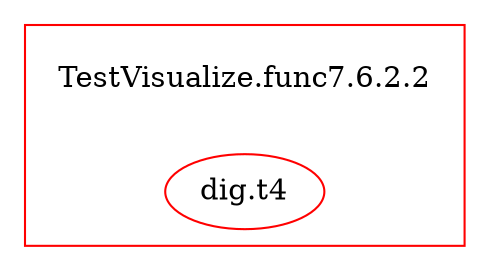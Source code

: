 digraph {
	rankdir=RL;
	graph [compound=true];
	
		subgraph cluster_0 {
			constructor_0 [shape=plaintext label="TestVisualize.func7.6.2.2"];
			color=red;
			"dig.t4" [label=<dig.t4>];
			
		}
		
		
	"dig.t4" [color=red];
	
}